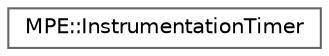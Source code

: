 digraph "Graphical Class Hierarchy"
{
 // LATEX_PDF_SIZE
  bgcolor="transparent";
  edge [fontname=Helvetica,fontsize=10,labelfontname=Helvetica,labelfontsize=10];
  node [fontname=Helvetica,fontsize=10,shape=box,height=0.2,width=0.4];
  rankdir="LR";
  Node0 [id="Node000000",label="MPE::InstrumentationTimer",height=0.2,width=0.4,color="grey40", fillcolor="white", style="filled",URL="$class_m_p_e_1_1_instrumentation_timer.html",tooltip="Instrumentation timer class."];
}
